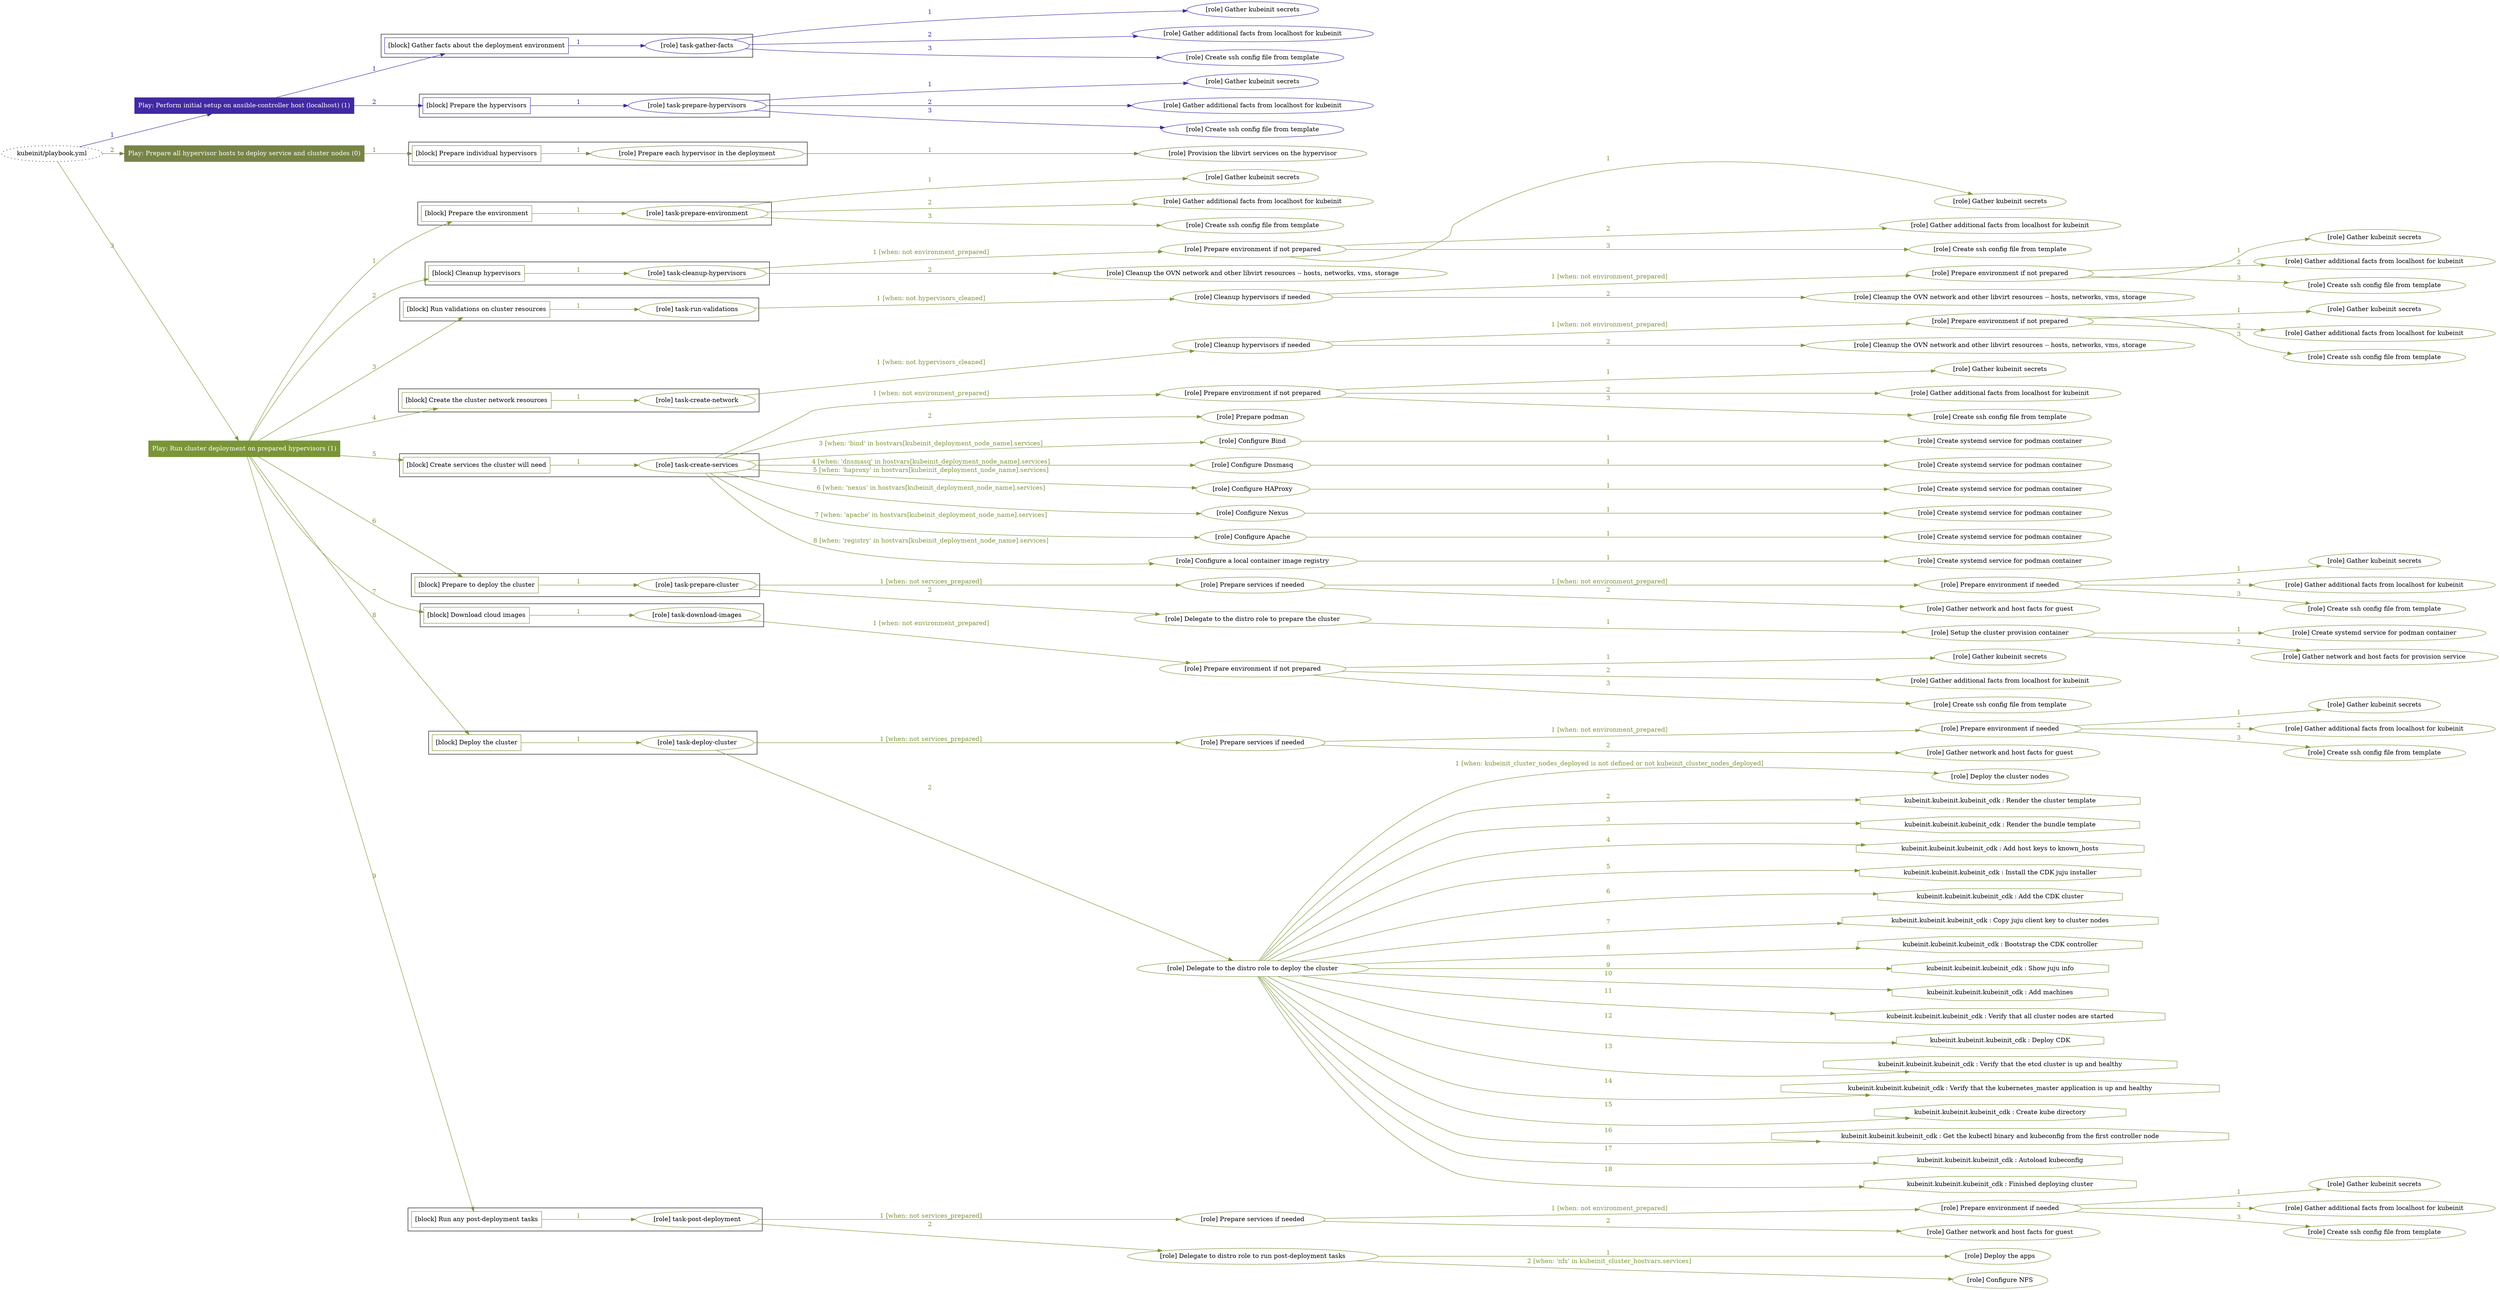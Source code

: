 digraph {
	graph [concentrate=true ordering=in rankdir=LR ratio=fill]
	edge [esep=5 sep=10]
	"kubeinit/playbook.yml" [URL="/home/runner/work/kubeinit/kubeinit/kubeinit/playbook.yml" id=playbook_6bfc2de0 style=dotted]
	play_9ed14ced [label="Play: Perform initial setup on ansible-controller host (localhost) (1)" URL="/home/runner/work/kubeinit/kubeinit/kubeinit/playbook.yml" color="#4129a3" fontcolor="#ffffff" id=play_9ed14ced shape=box style=filled tooltip=localhost]
	"kubeinit/playbook.yml" -> play_9ed14ced [label="1 " color="#4129a3" fontcolor="#4129a3" id=edge_26c4a0cf labeltooltip="1 " tooltip="1 "]
	subgraph "Gather kubeinit secrets" {
		role_c196604d [label="[role] Gather kubeinit secrets" URL="/home/runner/.ansible/collections/ansible_collections/kubeinit/kubeinit/roles/kubeinit_prepare/tasks/gather_kubeinit_facts.yml" color="#4129a3" id=role_c196604d tooltip="Gather kubeinit secrets"]
	}
	subgraph "Gather additional facts from localhost for kubeinit" {
		role_0fc9409a [label="[role] Gather additional facts from localhost for kubeinit" URL="/home/runner/.ansible/collections/ansible_collections/kubeinit/kubeinit/roles/kubeinit_prepare/tasks/gather_kubeinit_facts.yml" color="#4129a3" id=role_0fc9409a tooltip="Gather additional facts from localhost for kubeinit"]
	}
	subgraph "Create ssh config file from template" {
		role_8bcd439c [label="[role] Create ssh config file from template" URL="/home/runner/.ansible/collections/ansible_collections/kubeinit/kubeinit/roles/kubeinit_prepare/tasks/gather_kubeinit_facts.yml" color="#4129a3" id=role_8bcd439c tooltip="Create ssh config file from template"]
	}
	subgraph "task-gather-facts" {
		role_4a53ec1e [label="[role] task-gather-facts" URL="/home/runner/work/kubeinit/kubeinit/kubeinit/playbook.yml" color="#4129a3" id=role_4a53ec1e tooltip="task-gather-facts"]
		role_4a53ec1e -> role_c196604d [label="1 " color="#4129a3" fontcolor="#4129a3" id=edge_44fc44e7 labeltooltip="1 " tooltip="1 "]
		role_4a53ec1e -> role_0fc9409a [label="2 " color="#4129a3" fontcolor="#4129a3" id=edge_a789b1f2 labeltooltip="2 " tooltip="2 "]
		role_4a53ec1e -> role_8bcd439c [label="3 " color="#4129a3" fontcolor="#4129a3" id=edge_6b80ab91 labeltooltip="3 " tooltip="3 "]
	}
	subgraph "Gather kubeinit secrets" {
		role_afeb42d6 [label="[role] Gather kubeinit secrets" URL="/home/runner/.ansible/collections/ansible_collections/kubeinit/kubeinit/roles/kubeinit_prepare/tasks/gather_kubeinit_facts.yml" color="#4129a3" id=role_afeb42d6 tooltip="Gather kubeinit secrets"]
	}
	subgraph "Gather additional facts from localhost for kubeinit" {
		role_4dfa5fd0 [label="[role] Gather additional facts from localhost for kubeinit" URL="/home/runner/.ansible/collections/ansible_collections/kubeinit/kubeinit/roles/kubeinit_prepare/tasks/gather_kubeinit_facts.yml" color="#4129a3" id=role_4dfa5fd0 tooltip="Gather additional facts from localhost for kubeinit"]
	}
	subgraph "Create ssh config file from template" {
		role_eb144bf3 [label="[role] Create ssh config file from template" URL="/home/runner/.ansible/collections/ansible_collections/kubeinit/kubeinit/roles/kubeinit_prepare/tasks/gather_kubeinit_facts.yml" color="#4129a3" id=role_eb144bf3 tooltip="Create ssh config file from template"]
	}
	subgraph "task-prepare-hypervisors" {
		role_44171df2 [label="[role] task-prepare-hypervisors" URL="/home/runner/work/kubeinit/kubeinit/kubeinit/playbook.yml" color="#4129a3" id=role_44171df2 tooltip="task-prepare-hypervisors"]
		role_44171df2 -> role_afeb42d6 [label="1 " color="#4129a3" fontcolor="#4129a3" id=edge_74ebab0b labeltooltip="1 " tooltip="1 "]
		role_44171df2 -> role_4dfa5fd0 [label="2 " color="#4129a3" fontcolor="#4129a3" id=edge_b8e8ab49 labeltooltip="2 " tooltip="2 "]
		role_44171df2 -> role_eb144bf3 [label="3 " color="#4129a3" fontcolor="#4129a3" id=edge_dbbdad68 labeltooltip="3 " tooltip="3 "]
	}
	subgraph "Play: Perform initial setup on ansible-controller host (localhost) (1)" {
		play_9ed14ced -> block_e14f8391 [label=1 color="#4129a3" fontcolor="#4129a3" id=edge_e0a10b22 labeltooltip=1 tooltip=1]
		subgraph cluster_block_e14f8391 {
			block_e14f8391 [label="[block] Gather facts about the deployment environment" URL="/home/runner/work/kubeinit/kubeinit/kubeinit/playbook.yml" color="#4129a3" id=block_e14f8391 labeltooltip="Gather facts about the deployment environment" shape=box tooltip="Gather facts about the deployment environment"]
			block_e14f8391 -> role_4a53ec1e [label="1 " color="#4129a3" fontcolor="#4129a3" id=edge_bd34d035 labeltooltip="1 " tooltip="1 "]
		}
		play_9ed14ced -> block_b24e3b29 [label=2 color="#4129a3" fontcolor="#4129a3" id=edge_c3b3c6c0 labeltooltip=2 tooltip=2]
		subgraph cluster_block_b24e3b29 {
			block_b24e3b29 [label="[block] Prepare the hypervisors" URL="/home/runner/work/kubeinit/kubeinit/kubeinit/playbook.yml" color="#4129a3" id=block_b24e3b29 labeltooltip="Prepare the hypervisors" shape=box tooltip="Prepare the hypervisors"]
			block_b24e3b29 -> role_44171df2 [label="1 " color="#4129a3" fontcolor="#4129a3" id=edge_a04aa1ca labeltooltip="1 " tooltip="1 "]
		}
	}
	play_c1843d37 [label="Play: Prepare all hypervisor hosts to deploy service and cluster nodes (0)" URL="/home/runner/work/kubeinit/kubeinit/kubeinit/playbook.yml" color="#778448" fontcolor="#ffffff" id=play_c1843d37 shape=box style=filled tooltip="Play: Prepare all hypervisor hosts to deploy service and cluster nodes (0)"]
	"kubeinit/playbook.yml" -> play_c1843d37 [label="2 " color="#778448" fontcolor="#778448" id=edge_39ac87c9 labeltooltip="2 " tooltip="2 "]
	subgraph "Provision the libvirt services on the hypervisor" {
		role_fee41415 [label="[role] Provision the libvirt services on the hypervisor" URL="/home/runner/.ansible/collections/ansible_collections/kubeinit/kubeinit/roles/kubeinit_prepare/tasks/prepare_hypervisor.yml" color="#778448" id=role_fee41415 tooltip="Provision the libvirt services on the hypervisor"]
	}
	subgraph "Prepare each hypervisor in the deployment" {
		role_f89a9bd6 [label="[role] Prepare each hypervisor in the deployment" URL="/home/runner/work/kubeinit/kubeinit/kubeinit/playbook.yml" color="#778448" id=role_f89a9bd6 tooltip="Prepare each hypervisor in the deployment"]
		role_f89a9bd6 -> role_fee41415 [label="1 " color="#778448" fontcolor="#778448" id=edge_cd70bd7c labeltooltip="1 " tooltip="1 "]
	}
	subgraph "Play: Prepare all hypervisor hosts to deploy service and cluster nodes (0)" {
		play_c1843d37 -> block_a8889b0b [label=1 color="#778448" fontcolor="#778448" id=edge_bba018a9 labeltooltip=1 tooltip=1]
		subgraph cluster_block_a8889b0b {
			block_a8889b0b [label="[block] Prepare individual hypervisors" URL="/home/runner/work/kubeinit/kubeinit/kubeinit/playbook.yml" color="#778448" id=block_a8889b0b labeltooltip="Prepare individual hypervisors" shape=box tooltip="Prepare individual hypervisors"]
			block_a8889b0b -> role_f89a9bd6 [label="1 " color="#778448" fontcolor="#778448" id=edge_1ed70dc1 labeltooltip="1 " tooltip="1 "]
		}
	}
	play_50a18ff4 [label="Play: Run cluster deployment on prepared hypervisors (1)" URL="/home/runner/work/kubeinit/kubeinit/kubeinit/playbook.yml" color="#7a9537" fontcolor="#ffffff" id=play_50a18ff4 shape=box style=filled tooltip=localhost]
	"kubeinit/playbook.yml" -> play_50a18ff4 [label="3 " color="#7a9537" fontcolor="#7a9537" id=edge_57e15a63 labeltooltip="3 " tooltip="3 "]
	subgraph "Gather kubeinit secrets" {
		role_8c899e4d [label="[role] Gather kubeinit secrets" URL="/home/runner/.ansible/collections/ansible_collections/kubeinit/kubeinit/roles/kubeinit_prepare/tasks/gather_kubeinit_facts.yml" color="#7a9537" id=role_8c899e4d tooltip="Gather kubeinit secrets"]
	}
	subgraph "Gather additional facts from localhost for kubeinit" {
		role_28bafd2e [label="[role] Gather additional facts from localhost for kubeinit" URL="/home/runner/.ansible/collections/ansible_collections/kubeinit/kubeinit/roles/kubeinit_prepare/tasks/gather_kubeinit_facts.yml" color="#7a9537" id=role_28bafd2e tooltip="Gather additional facts from localhost for kubeinit"]
	}
	subgraph "Create ssh config file from template" {
		role_ff99f7e8 [label="[role] Create ssh config file from template" URL="/home/runner/.ansible/collections/ansible_collections/kubeinit/kubeinit/roles/kubeinit_prepare/tasks/gather_kubeinit_facts.yml" color="#7a9537" id=role_ff99f7e8 tooltip="Create ssh config file from template"]
	}
	subgraph "task-prepare-environment" {
		role_5dff45f4 [label="[role] task-prepare-environment" URL="/home/runner/work/kubeinit/kubeinit/kubeinit/playbook.yml" color="#7a9537" id=role_5dff45f4 tooltip="task-prepare-environment"]
		role_5dff45f4 -> role_8c899e4d [label="1 " color="#7a9537" fontcolor="#7a9537" id=edge_aa974823 labeltooltip="1 " tooltip="1 "]
		role_5dff45f4 -> role_28bafd2e [label="2 " color="#7a9537" fontcolor="#7a9537" id=edge_27aae78a labeltooltip="2 " tooltip="2 "]
		role_5dff45f4 -> role_ff99f7e8 [label="3 " color="#7a9537" fontcolor="#7a9537" id=edge_3e00c862 labeltooltip="3 " tooltip="3 "]
	}
	subgraph "Gather kubeinit secrets" {
		role_d80fd4c5 [label="[role] Gather kubeinit secrets" URL="/home/runner/.ansible/collections/ansible_collections/kubeinit/kubeinit/roles/kubeinit_prepare/tasks/gather_kubeinit_facts.yml" color="#7a9537" id=role_d80fd4c5 tooltip="Gather kubeinit secrets"]
	}
	subgraph "Gather additional facts from localhost for kubeinit" {
		role_23b5acf8 [label="[role] Gather additional facts from localhost for kubeinit" URL="/home/runner/.ansible/collections/ansible_collections/kubeinit/kubeinit/roles/kubeinit_prepare/tasks/gather_kubeinit_facts.yml" color="#7a9537" id=role_23b5acf8 tooltip="Gather additional facts from localhost for kubeinit"]
	}
	subgraph "Create ssh config file from template" {
		role_8fa9bc43 [label="[role] Create ssh config file from template" URL="/home/runner/.ansible/collections/ansible_collections/kubeinit/kubeinit/roles/kubeinit_prepare/tasks/gather_kubeinit_facts.yml" color="#7a9537" id=role_8fa9bc43 tooltip="Create ssh config file from template"]
	}
	subgraph "Prepare environment if not prepared" {
		role_60d499b7 [label="[role] Prepare environment if not prepared" URL="/home/runner/.ansible/collections/ansible_collections/kubeinit/kubeinit/roles/kubeinit_prepare/tasks/cleanup_hypervisors.yml" color="#7a9537" id=role_60d499b7 tooltip="Prepare environment if not prepared"]
		role_60d499b7 -> role_d80fd4c5 [label="1 " color="#7a9537" fontcolor="#7a9537" id=edge_d507a1ed labeltooltip="1 " tooltip="1 "]
		role_60d499b7 -> role_23b5acf8 [label="2 " color="#7a9537" fontcolor="#7a9537" id=edge_6e977b3d labeltooltip="2 " tooltip="2 "]
		role_60d499b7 -> role_8fa9bc43 [label="3 " color="#7a9537" fontcolor="#7a9537" id=edge_0efecb59 labeltooltip="3 " tooltip="3 "]
	}
	subgraph "Cleanup the OVN network and other libvirt resources -- hosts, networks, vms, storage" {
		role_255befd5 [label="[role] Cleanup the OVN network and other libvirt resources -- hosts, networks, vms, storage" URL="/home/runner/.ansible/collections/ansible_collections/kubeinit/kubeinit/roles/kubeinit_prepare/tasks/cleanup_hypervisors.yml" color="#7a9537" id=role_255befd5 tooltip="Cleanup the OVN network and other libvirt resources -- hosts, networks, vms, storage"]
	}
	subgraph "task-cleanup-hypervisors" {
		role_b6359007 [label="[role] task-cleanup-hypervisors" URL="/home/runner/work/kubeinit/kubeinit/kubeinit/playbook.yml" color="#7a9537" id=role_b6359007 tooltip="task-cleanup-hypervisors"]
		role_b6359007 -> role_60d499b7 [label="1 [when: not environment_prepared]" color="#7a9537" fontcolor="#7a9537" id=edge_8cb15790 labeltooltip="1 [when: not environment_prepared]" tooltip="1 [when: not environment_prepared]"]
		role_b6359007 -> role_255befd5 [label="2 " color="#7a9537" fontcolor="#7a9537" id=edge_267a62f3 labeltooltip="2 " tooltip="2 "]
	}
	subgraph "Gather kubeinit secrets" {
		role_99877fbc [label="[role] Gather kubeinit secrets" URL="/home/runner/.ansible/collections/ansible_collections/kubeinit/kubeinit/roles/kubeinit_prepare/tasks/gather_kubeinit_facts.yml" color="#7a9537" id=role_99877fbc tooltip="Gather kubeinit secrets"]
	}
	subgraph "Gather additional facts from localhost for kubeinit" {
		role_ad417758 [label="[role] Gather additional facts from localhost for kubeinit" URL="/home/runner/.ansible/collections/ansible_collections/kubeinit/kubeinit/roles/kubeinit_prepare/tasks/gather_kubeinit_facts.yml" color="#7a9537" id=role_ad417758 tooltip="Gather additional facts from localhost for kubeinit"]
	}
	subgraph "Create ssh config file from template" {
		role_3f14b378 [label="[role] Create ssh config file from template" URL="/home/runner/.ansible/collections/ansible_collections/kubeinit/kubeinit/roles/kubeinit_prepare/tasks/gather_kubeinit_facts.yml" color="#7a9537" id=role_3f14b378 tooltip="Create ssh config file from template"]
	}
	subgraph "Prepare environment if not prepared" {
		role_8ce60ef6 [label="[role] Prepare environment if not prepared" URL="/home/runner/.ansible/collections/ansible_collections/kubeinit/kubeinit/roles/kubeinit_prepare/tasks/cleanup_hypervisors.yml" color="#7a9537" id=role_8ce60ef6 tooltip="Prepare environment if not prepared"]
		role_8ce60ef6 -> role_99877fbc [label="1 " color="#7a9537" fontcolor="#7a9537" id=edge_241d3107 labeltooltip="1 " tooltip="1 "]
		role_8ce60ef6 -> role_ad417758 [label="2 " color="#7a9537" fontcolor="#7a9537" id=edge_6522a744 labeltooltip="2 " tooltip="2 "]
		role_8ce60ef6 -> role_3f14b378 [label="3 " color="#7a9537" fontcolor="#7a9537" id=edge_df892ba3 labeltooltip="3 " tooltip="3 "]
	}
	subgraph "Cleanup the OVN network and other libvirt resources -- hosts, networks, vms, storage" {
		role_b0a36cfc [label="[role] Cleanup the OVN network and other libvirt resources -- hosts, networks, vms, storage" URL="/home/runner/.ansible/collections/ansible_collections/kubeinit/kubeinit/roles/kubeinit_prepare/tasks/cleanup_hypervisors.yml" color="#7a9537" id=role_b0a36cfc tooltip="Cleanup the OVN network and other libvirt resources -- hosts, networks, vms, storage"]
	}
	subgraph "Cleanup hypervisors if needed" {
		role_6aab4586 [label="[role] Cleanup hypervisors if needed" URL="/home/runner/.ansible/collections/ansible_collections/kubeinit/kubeinit/roles/kubeinit_validations/tasks/main.yml" color="#7a9537" id=role_6aab4586 tooltip="Cleanup hypervisors if needed"]
		role_6aab4586 -> role_8ce60ef6 [label="1 [when: not environment_prepared]" color="#7a9537" fontcolor="#7a9537" id=edge_cd82aec8 labeltooltip="1 [when: not environment_prepared]" tooltip="1 [when: not environment_prepared]"]
		role_6aab4586 -> role_b0a36cfc [label="2 " color="#7a9537" fontcolor="#7a9537" id=edge_a70ab26a labeltooltip="2 " tooltip="2 "]
	}
	subgraph "task-run-validations" {
		role_9420a933 [label="[role] task-run-validations" URL="/home/runner/work/kubeinit/kubeinit/kubeinit/playbook.yml" color="#7a9537" id=role_9420a933 tooltip="task-run-validations"]
		role_9420a933 -> role_6aab4586 [label="1 [when: not hypervisors_cleaned]" color="#7a9537" fontcolor="#7a9537" id=edge_f48d6bab labeltooltip="1 [when: not hypervisors_cleaned]" tooltip="1 [when: not hypervisors_cleaned]"]
	}
	subgraph "Gather kubeinit secrets" {
		role_d668b653 [label="[role] Gather kubeinit secrets" URL="/home/runner/.ansible/collections/ansible_collections/kubeinit/kubeinit/roles/kubeinit_prepare/tasks/gather_kubeinit_facts.yml" color="#7a9537" id=role_d668b653 tooltip="Gather kubeinit secrets"]
	}
	subgraph "Gather additional facts from localhost for kubeinit" {
		role_45663871 [label="[role] Gather additional facts from localhost for kubeinit" URL="/home/runner/.ansible/collections/ansible_collections/kubeinit/kubeinit/roles/kubeinit_prepare/tasks/gather_kubeinit_facts.yml" color="#7a9537" id=role_45663871 tooltip="Gather additional facts from localhost for kubeinit"]
	}
	subgraph "Create ssh config file from template" {
		role_7849c4c1 [label="[role] Create ssh config file from template" URL="/home/runner/.ansible/collections/ansible_collections/kubeinit/kubeinit/roles/kubeinit_prepare/tasks/gather_kubeinit_facts.yml" color="#7a9537" id=role_7849c4c1 tooltip="Create ssh config file from template"]
	}
	subgraph "Prepare environment if not prepared" {
		role_6677b22a [label="[role] Prepare environment if not prepared" URL="/home/runner/.ansible/collections/ansible_collections/kubeinit/kubeinit/roles/kubeinit_prepare/tasks/cleanup_hypervisors.yml" color="#7a9537" id=role_6677b22a tooltip="Prepare environment if not prepared"]
		role_6677b22a -> role_d668b653 [label="1 " color="#7a9537" fontcolor="#7a9537" id=edge_95cd9f0e labeltooltip="1 " tooltip="1 "]
		role_6677b22a -> role_45663871 [label="2 " color="#7a9537" fontcolor="#7a9537" id=edge_b6b1bd8d labeltooltip="2 " tooltip="2 "]
		role_6677b22a -> role_7849c4c1 [label="3 " color="#7a9537" fontcolor="#7a9537" id=edge_860ec045 labeltooltip="3 " tooltip="3 "]
	}
	subgraph "Cleanup the OVN network and other libvirt resources -- hosts, networks, vms, storage" {
		role_4cee8cb5 [label="[role] Cleanup the OVN network and other libvirt resources -- hosts, networks, vms, storage" URL="/home/runner/.ansible/collections/ansible_collections/kubeinit/kubeinit/roles/kubeinit_prepare/tasks/cleanup_hypervisors.yml" color="#7a9537" id=role_4cee8cb5 tooltip="Cleanup the OVN network and other libvirt resources -- hosts, networks, vms, storage"]
	}
	subgraph "Cleanup hypervisors if needed" {
		role_2ead7481 [label="[role] Cleanup hypervisors if needed" URL="/home/runner/.ansible/collections/ansible_collections/kubeinit/kubeinit/roles/kubeinit_libvirt/tasks/create_network.yml" color="#7a9537" id=role_2ead7481 tooltip="Cleanup hypervisors if needed"]
		role_2ead7481 -> role_6677b22a [label="1 [when: not environment_prepared]" color="#7a9537" fontcolor="#7a9537" id=edge_14a26bd6 labeltooltip="1 [when: not environment_prepared]" tooltip="1 [when: not environment_prepared]"]
		role_2ead7481 -> role_4cee8cb5 [label="2 " color="#7a9537" fontcolor="#7a9537" id=edge_4e28ecb5 labeltooltip="2 " tooltip="2 "]
	}
	subgraph "task-create-network" {
		role_7528bc14 [label="[role] task-create-network" URL="/home/runner/work/kubeinit/kubeinit/kubeinit/playbook.yml" color="#7a9537" id=role_7528bc14 tooltip="task-create-network"]
		role_7528bc14 -> role_2ead7481 [label="1 [when: not hypervisors_cleaned]" color="#7a9537" fontcolor="#7a9537" id=edge_ec48216c labeltooltip="1 [when: not hypervisors_cleaned]" tooltip="1 [when: not hypervisors_cleaned]"]
	}
	subgraph "Gather kubeinit secrets" {
		role_646012de [label="[role] Gather kubeinit secrets" URL="/home/runner/.ansible/collections/ansible_collections/kubeinit/kubeinit/roles/kubeinit_prepare/tasks/gather_kubeinit_facts.yml" color="#7a9537" id=role_646012de tooltip="Gather kubeinit secrets"]
	}
	subgraph "Gather additional facts from localhost for kubeinit" {
		role_604d02af [label="[role] Gather additional facts from localhost for kubeinit" URL="/home/runner/.ansible/collections/ansible_collections/kubeinit/kubeinit/roles/kubeinit_prepare/tasks/gather_kubeinit_facts.yml" color="#7a9537" id=role_604d02af tooltip="Gather additional facts from localhost for kubeinit"]
	}
	subgraph "Create ssh config file from template" {
		role_f3ac1ca6 [label="[role] Create ssh config file from template" URL="/home/runner/.ansible/collections/ansible_collections/kubeinit/kubeinit/roles/kubeinit_prepare/tasks/gather_kubeinit_facts.yml" color="#7a9537" id=role_f3ac1ca6 tooltip="Create ssh config file from template"]
	}
	subgraph "Prepare environment if not prepared" {
		role_2722623e [label="[role] Prepare environment if not prepared" URL="/home/runner/.ansible/collections/ansible_collections/kubeinit/kubeinit/roles/kubeinit_services/tasks/main.yml" color="#7a9537" id=role_2722623e tooltip="Prepare environment if not prepared"]
		role_2722623e -> role_646012de [label="1 " color="#7a9537" fontcolor="#7a9537" id=edge_91541bef labeltooltip="1 " tooltip="1 "]
		role_2722623e -> role_604d02af [label="2 " color="#7a9537" fontcolor="#7a9537" id=edge_0dd43c9d labeltooltip="2 " tooltip="2 "]
		role_2722623e -> role_f3ac1ca6 [label="3 " color="#7a9537" fontcolor="#7a9537" id=edge_cf47b1c0 labeltooltip="3 " tooltip="3 "]
	}
	subgraph "Prepare podman" {
		role_f491dcd8 [label="[role] Prepare podman" URL="/home/runner/.ansible/collections/ansible_collections/kubeinit/kubeinit/roles/kubeinit_services/tasks/00_create_service_pod.yml" color="#7a9537" id=role_f491dcd8 tooltip="Prepare podman"]
	}
	subgraph "Create systemd service for podman container" {
		role_5acc171a [label="[role] Create systemd service for podman container" URL="/home/runner/.ansible/collections/ansible_collections/kubeinit/kubeinit/roles/kubeinit_bind/tasks/main.yml" color="#7a9537" id=role_5acc171a tooltip="Create systemd service for podman container"]
	}
	subgraph "Configure Bind" {
		role_18258839 [label="[role] Configure Bind" URL="/home/runner/.ansible/collections/ansible_collections/kubeinit/kubeinit/roles/kubeinit_services/tasks/start_services_containers.yml" color="#7a9537" id=role_18258839 tooltip="Configure Bind"]
		role_18258839 -> role_5acc171a [label="1 " color="#7a9537" fontcolor="#7a9537" id=edge_f48df827 labeltooltip="1 " tooltip="1 "]
	}
	subgraph "Create systemd service for podman container" {
		role_929779e1 [label="[role] Create systemd service for podman container" URL="/home/runner/.ansible/collections/ansible_collections/kubeinit/kubeinit/roles/kubeinit_dnsmasq/tasks/main.yml" color="#7a9537" id=role_929779e1 tooltip="Create systemd service for podman container"]
	}
	subgraph "Configure Dnsmasq" {
		role_772c4dd7 [label="[role] Configure Dnsmasq" URL="/home/runner/.ansible/collections/ansible_collections/kubeinit/kubeinit/roles/kubeinit_services/tasks/start_services_containers.yml" color="#7a9537" id=role_772c4dd7 tooltip="Configure Dnsmasq"]
		role_772c4dd7 -> role_929779e1 [label="1 " color="#7a9537" fontcolor="#7a9537" id=edge_31f1c293 labeltooltip="1 " tooltip="1 "]
	}
	subgraph "Create systemd service for podman container" {
		role_eb337579 [label="[role] Create systemd service for podman container" URL="/home/runner/.ansible/collections/ansible_collections/kubeinit/kubeinit/roles/kubeinit_haproxy/tasks/main.yml" color="#7a9537" id=role_eb337579 tooltip="Create systemd service for podman container"]
	}
	subgraph "Configure HAProxy" {
		role_ffc2c328 [label="[role] Configure HAProxy" URL="/home/runner/.ansible/collections/ansible_collections/kubeinit/kubeinit/roles/kubeinit_services/tasks/start_services_containers.yml" color="#7a9537" id=role_ffc2c328 tooltip="Configure HAProxy"]
		role_ffc2c328 -> role_eb337579 [label="1 " color="#7a9537" fontcolor="#7a9537" id=edge_071afd17 labeltooltip="1 " tooltip="1 "]
	}
	subgraph "Create systemd service for podman container" {
		role_d0e73d75 [label="[role] Create systemd service for podman container" URL="/home/runner/.ansible/collections/ansible_collections/kubeinit/kubeinit/roles/kubeinit_nexus/tasks/main.yml" color="#7a9537" id=role_d0e73d75 tooltip="Create systemd service for podman container"]
	}
	subgraph "Configure Nexus" {
		role_15ceacae [label="[role] Configure Nexus" URL="/home/runner/.ansible/collections/ansible_collections/kubeinit/kubeinit/roles/kubeinit_services/tasks/start_services_containers.yml" color="#7a9537" id=role_15ceacae tooltip="Configure Nexus"]
		role_15ceacae -> role_d0e73d75 [label="1 " color="#7a9537" fontcolor="#7a9537" id=edge_2c7e80d5 labeltooltip="1 " tooltip="1 "]
	}
	subgraph "Create systemd service for podman container" {
		role_3ba1be8f [label="[role] Create systemd service for podman container" URL="/home/runner/.ansible/collections/ansible_collections/kubeinit/kubeinit/roles/kubeinit_apache/tasks/main.yml" color="#7a9537" id=role_3ba1be8f tooltip="Create systemd service for podman container"]
	}
	subgraph "Configure Apache" {
		role_a4e138e3 [label="[role] Configure Apache" URL="/home/runner/.ansible/collections/ansible_collections/kubeinit/kubeinit/roles/kubeinit_services/tasks/start_services_containers.yml" color="#7a9537" id=role_a4e138e3 tooltip="Configure Apache"]
		role_a4e138e3 -> role_3ba1be8f [label="1 " color="#7a9537" fontcolor="#7a9537" id=edge_1a99cece labeltooltip="1 " tooltip="1 "]
	}
	subgraph "Create systemd service for podman container" {
		role_332a28ba [label="[role] Create systemd service for podman container" URL="/home/runner/.ansible/collections/ansible_collections/kubeinit/kubeinit/roles/kubeinit_registry/tasks/main.yml" color="#7a9537" id=role_332a28ba tooltip="Create systemd service for podman container"]
	}
	subgraph "Configure a local container image registry" {
		role_51202af0 [label="[role] Configure a local container image registry" URL="/home/runner/.ansible/collections/ansible_collections/kubeinit/kubeinit/roles/kubeinit_services/tasks/start_services_containers.yml" color="#7a9537" id=role_51202af0 tooltip="Configure a local container image registry"]
		role_51202af0 -> role_332a28ba [label="1 " color="#7a9537" fontcolor="#7a9537" id=edge_8350392f labeltooltip="1 " tooltip="1 "]
	}
	subgraph "task-create-services" {
		role_cd7e0239 [label="[role] task-create-services" URL="/home/runner/work/kubeinit/kubeinit/kubeinit/playbook.yml" color="#7a9537" id=role_cd7e0239 tooltip="task-create-services"]
		role_cd7e0239 -> role_2722623e [label="1 [when: not environment_prepared]" color="#7a9537" fontcolor="#7a9537" id=edge_9bbd7df3 labeltooltip="1 [when: not environment_prepared]" tooltip="1 [when: not environment_prepared]"]
		role_cd7e0239 -> role_f491dcd8 [label="2 " color="#7a9537" fontcolor="#7a9537" id=edge_6ba04894 labeltooltip="2 " tooltip="2 "]
		role_cd7e0239 -> role_18258839 [label="3 [when: 'bind' in hostvars[kubeinit_deployment_node_name].services]" color="#7a9537" fontcolor="#7a9537" id=edge_f8c1cb6d labeltooltip="3 [when: 'bind' in hostvars[kubeinit_deployment_node_name].services]" tooltip="3 [when: 'bind' in hostvars[kubeinit_deployment_node_name].services]"]
		role_cd7e0239 -> role_772c4dd7 [label="4 [when: 'dnsmasq' in hostvars[kubeinit_deployment_node_name].services]" color="#7a9537" fontcolor="#7a9537" id=edge_7af101eb labeltooltip="4 [when: 'dnsmasq' in hostvars[kubeinit_deployment_node_name].services]" tooltip="4 [when: 'dnsmasq' in hostvars[kubeinit_deployment_node_name].services]"]
		role_cd7e0239 -> role_ffc2c328 [label="5 [when: 'haproxy' in hostvars[kubeinit_deployment_node_name].services]" color="#7a9537" fontcolor="#7a9537" id=edge_fbe26ae7 labeltooltip="5 [when: 'haproxy' in hostvars[kubeinit_deployment_node_name].services]" tooltip="5 [when: 'haproxy' in hostvars[kubeinit_deployment_node_name].services]"]
		role_cd7e0239 -> role_15ceacae [label="6 [when: 'nexus' in hostvars[kubeinit_deployment_node_name].services]" color="#7a9537" fontcolor="#7a9537" id=edge_0bd87590 labeltooltip="6 [when: 'nexus' in hostvars[kubeinit_deployment_node_name].services]" tooltip="6 [when: 'nexus' in hostvars[kubeinit_deployment_node_name].services]"]
		role_cd7e0239 -> role_a4e138e3 [label="7 [when: 'apache' in hostvars[kubeinit_deployment_node_name].services]" color="#7a9537" fontcolor="#7a9537" id=edge_77b441f7 labeltooltip="7 [when: 'apache' in hostvars[kubeinit_deployment_node_name].services]" tooltip="7 [when: 'apache' in hostvars[kubeinit_deployment_node_name].services]"]
		role_cd7e0239 -> role_51202af0 [label="8 [when: 'registry' in hostvars[kubeinit_deployment_node_name].services]" color="#7a9537" fontcolor="#7a9537" id=edge_8b7e39c0 labeltooltip="8 [when: 'registry' in hostvars[kubeinit_deployment_node_name].services]" tooltip="8 [when: 'registry' in hostvars[kubeinit_deployment_node_name].services]"]
	}
	subgraph "Gather kubeinit secrets" {
		role_7f5fa9e8 [label="[role] Gather kubeinit secrets" URL="/home/runner/.ansible/collections/ansible_collections/kubeinit/kubeinit/roles/kubeinit_prepare/tasks/gather_kubeinit_facts.yml" color="#7a9537" id=role_7f5fa9e8 tooltip="Gather kubeinit secrets"]
	}
	subgraph "Gather additional facts from localhost for kubeinit" {
		role_27dace63 [label="[role] Gather additional facts from localhost for kubeinit" URL="/home/runner/.ansible/collections/ansible_collections/kubeinit/kubeinit/roles/kubeinit_prepare/tasks/gather_kubeinit_facts.yml" color="#7a9537" id=role_27dace63 tooltip="Gather additional facts from localhost for kubeinit"]
	}
	subgraph "Create ssh config file from template" {
		role_4244406e [label="[role] Create ssh config file from template" URL="/home/runner/.ansible/collections/ansible_collections/kubeinit/kubeinit/roles/kubeinit_prepare/tasks/gather_kubeinit_facts.yml" color="#7a9537" id=role_4244406e tooltip="Create ssh config file from template"]
	}
	subgraph "Prepare environment if needed" {
		role_66451fd7 [label="[role] Prepare environment if needed" URL="/home/runner/.ansible/collections/ansible_collections/kubeinit/kubeinit/roles/kubeinit_services/tasks/prepare_services.yml" color="#7a9537" id=role_66451fd7 tooltip="Prepare environment if needed"]
		role_66451fd7 -> role_7f5fa9e8 [label="1 " color="#7a9537" fontcolor="#7a9537" id=edge_e549f9ef labeltooltip="1 " tooltip="1 "]
		role_66451fd7 -> role_27dace63 [label="2 " color="#7a9537" fontcolor="#7a9537" id=edge_567f8559 labeltooltip="2 " tooltip="2 "]
		role_66451fd7 -> role_4244406e [label="3 " color="#7a9537" fontcolor="#7a9537" id=edge_aaf92f94 labeltooltip="3 " tooltip="3 "]
	}
	subgraph "Gather network and host facts for guest" {
		role_37e5c108 [label="[role] Gather network and host facts for guest" URL="/home/runner/.ansible/collections/ansible_collections/kubeinit/kubeinit/roles/kubeinit_services/tasks/prepare_services.yml" color="#7a9537" id=role_37e5c108 tooltip="Gather network and host facts for guest"]
	}
	subgraph "Prepare services if needed" {
		role_c2ce68a4 [label="[role] Prepare services if needed" URL="/home/runner/.ansible/collections/ansible_collections/kubeinit/kubeinit/roles/kubeinit_prepare/tasks/prepare_cluster.yml" color="#7a9537" id=role_c2ce68a4 tooltip="Prepare services if needed"]
		role_c2ce68a4 -> role_66451fd7 [label="1 [when: not environment_prepared]" color="#7a9537" fontcolor="#7a9537" id=edge_daf4b24d labeltooltip="1 [when: not environment_prepared]" tooltip="1 [when: not environment_prepared]"]
		role_c2ce68a4 -> role_37e5c108 [label="2 " color="#7a9537" fontcolor="#7a9537" id=edge_531d6330 labeltooltip="2 " tooltip="2 "]
	}
	subgraph "Create systemd service for podman container" {
		role_402afc82 [label="[role] Create systemd service for podman container" URL="/home/runner/.ansible/collections/ansible_collections/kubeinit/kubeinit/roles/kubeinit_services/tasks/create_provision_container.yml" color="#7a9537" id=role_402afc82 tooltip="Create systemd service for podman container"]
	}
	subgraph "Gather network and host facts for provision service" {
		role_7fc12627 [label="[role] Gather network and host facts for provision service" URL="/home/runner/.ansible/collections/ansible_collections/kubeinit/kubeinit/roles/kubeinit_services/tasks/create_provision_container.yml" color="#7a9537" id=role_7fc12627 tooltip="Gather network and host facts for provision service"]
	}
	subgraph "Setup the cluster provision container" {
		role_959140a8 [label="[role] Setup the cluster provision container" URL="/home/runner/.ansible/collections/ansible_collections/kubeinit/kubeinit/roles/kubeinit_cdk/tasks/prepare_cluster.yml" color="#7a9537" id=role_959140a8 tooltip="Setup the cluster provision container"]
		role_959140a8 -> role_402afc82 [label="1 " color="#7a9537" fontcolor="#7a9537" id=edge_7a609557 labeltooltip="1 " tooltip="1 "]
		role_959140a8 -> role_7fc12627 [label="2 " color="#7a9537" fontcolor="#7a9537" id=edge_1f090ed7 labeltooltip="2 " tooltip="2 "]
	}
	subgraph "Delegate to the distro role to prepare the cluster" {
		role_df555986 [label="[role] Delegate to the distro role to prepare the cluster" URL="/home/runner/.ansible/collections/ansible_collections/kubeinit/kubeinit/roles/kubeinit_prepare/tasks/prepare_cluster.yml" color="#7a9537" id=role_df555986 tooltip="Delegate to the distro role to prepare the cluster"]
		role_df555986 -> role_959140a8 [label="1 " color="#7a9537" fontcolor="#7a9537" id=edge_8744fb89 labeltooltip="1 " tooltip="1 "]
	}
	subgraph "task-prepare-cluster" {
		role_c15cc606 [label="[role] task-prepare-cluster" URL="/home/runner/work/kubeinit/kubeinit/kubeinit/playbook.yml" color="#7a9537" id=role_c15cc606 tooltip="task-prepare-cluster"]
		role_c15cc606 -> role_c2ce68a4 [label="1 [when: not services_prepared]" color="#7a9537" fontcolor="#7a9537" id=edge_a2c55ce4 labeltooltip="1 [when: not services_prepared]" tooltip="1 [when: not services_prepared]"]
		role_c15cc606 -> role_df555986 [label="2 " color="#7a9537" fontcolor="#7a9537" id=edge_92ffb5a9 labeltooltip="2 " tooltip="2 "]
	}
	subgraph "Gather kubeinit secrets" {
		role_85c5f3e8 [label="[role] Gather kubeinit secrets" URL="/home/runner/.ansible/collections/ansible_collections/kubeinit/kubeinit/roles/kubeinit_prepare/tasks/gather_kubeinit_facts.yml" color="#7a9537" id=role_85c5f3e8 tooltip="Gather kubeinit secrets"]
	}
	subgraph "Gather additional facts from localhost for kubeinit" {
		role_893b81bc [label="[role] Gather additional facts from localhost for kubeinit" URL="/home/runner/.ansible/collections/ansible_collections/kubeinit/kubeinit/roles/kubeinit_prepare/tasks/gather_kubeinit_facts.yml" color="#7a9537" id=role_893b81bc tooltip="Gather additional facts from localhost for kubeinit"]
	}
	subgraph "Create ssh config file from template" {
		role_eb1d6e8d [label="[role] Create ssh config file from template" URL="/home/runner/.ansible/collections/ansible_collections/kubeinit/kubeinit/roles/kubeinit_prepare/tasks/gather_kubeinit_facts.yml" color="#7a9537" id=role_eb1d6e8d tooltip="Create ssh config file from template"]
	}
	subgraph "Prepare environment if not prepared" {
		role_daa543be [label="[role] Prepare environment if not prepared" URL="/home/runner/.ansible/collections/ansible_collections/kubeinit/kubeinit/roles/kubeinit_libvirt/tasks/download_cloud_images.yml" color="#7a9537" id=role_daa543be tooltip="Prepare environment if not prepared"]
		role_daa543be -> role_85c5f3e8 [label="1 " color="#7a9537" fontcolor="#7a9537" id=edge_272b55c3 labeltooltip="1 " tooltip="1 "]
		role_daa543be -> role_893b81bc [label="2 " color="#7a9537" fontcolor="#7a9537" id=edge_67e0a68a labeltooltip="2 " tooltip="2 "]
		role_daa543be -> role_eb1d6e8d [label="3 " color="#7a9537" fontcolor="#7a9537" id=edge_005623da labeltooltip="3 " tooltip="3 "]
	}
	subgraph "task-download-images" {
		role_5db554cb [label="[role] task-download-images" URL="/home/runner/work/kubeinit/kubeinit/kubeinit/playbook.yml" color="#7a9537" id=role_5db554cb tooltip="task-download-images"]
		role_5db554cb -> role_daa543be [label="1 [when: not environment_prepared]" color="#7a9537" fontcolor="#7a9537" id=edge_e10dd66c labeltooltip="1 [when: not environment_prepared]" tooltip="1 [when: not environment_prepared]"]
	}
	subgraph "Gather kubeinit secrets" {
		role_1c3d2ee5 [label="[role] Gather kubeinit secrets" URL="/home/runner/.ansible/collections/ansible_collections/kubeinit/kubeinit/roles/kubeinit_prepare/tasks/gather_kubeinit_facts.yml" color="#7a9537" id=role_1c3d2ee5 tooltip="Gather kubeinit secrets"]
	}
	subgraph "Gather additional facts from localhost for kubeinit" {
		role_33aa09b6 [label="[role] Gather additional facts from localhost for kubeinit" URL="/home/runner/.ansible/collections/ansible_collections/kubeinit/kubeinit/roles/kubeinit_prepare/tasks/gather_kubeinit_facts.yml" color="#7a9537" id=role_33aa09b6 tooltip="Gather additional facts from localhost for kubeinit"]
	}
	subgraph "Create ssh config file from template" {
		role_d894f7e9 [label="[role] Create ssh config file from template" URL="/home/runner/.ansible/collections/ansible_collections/kubeinit/kubeinit/roles/kubeinit_prepare/tasks/gather_kubeinit_facts.yml" color="#7a9537" id=role_d894f7e9 tooltip="Create ssh config file from template"]
	}
	subgraph "Prepare environment if needed" {
		role_6ca98dde [label="[role] Prepare environment if needed" URL="/home/runner/.ansible/collections/ansible_collections/kubeinit/kubeinit/roles/kubeinit_services/tasks/prepare_services.yml" color="#7a9537" id=role_6ca98dde tooltip="Prepare environment if needed"]
		role_6ca98dde -> role_1c3d2ee5 [label="1 " color="#7a9537" fontcolor="#7a9537" id=edge_7cef9671 labeltooltip="1 " tooltip="1 "]
		role_6ca98dde -> role_33aa09b6 [label="2 " color="#7a9537" fontcolor="#7a9537" id=edge_6a05c456 labeltooltip="2 " tooltip="2 "]
		role_6ca98dde -> role_d894f7e9 [label="3 " color="#7a9537" fontcolor="#7a9537" id=edge_b2930e33 labeltooltip="3 " tooltip="3 "]
	}
	subgraph "Gather network and host facts for guest" {
		role_5ee2661d [label="[role] Gather network and host facts for guest" URL="/home/runner/.ansible/collections/ansible_collections/kubeinit/kubeinit/roles/kubeinit_services/tasks/prepare_services.yml" color="#7a9537" id=role_5ee2661d tooltip="Gather network and host facts for guest"]
	}
	subgraph "Prepare services if needed" {
		role_3a3d2784 [label="[role] Prepare services if needed" URL="/home/runner/.ansible/collections/ansible_collections/kubeinit/kubeinit/roles/kubeinit_prepare/tasks/deploy_cluster.yml" color="#7a9537" id=role_3a3d2784 tooltip="Prepare services if needed"]
		role_3a3d2784 -> role_6ca98dde [label="1 [when: not environment_prepared]" color="#7a9537" fontcolor="#7a9537" id=edge_0fd4148e labeltooltip="1 [when: not environment_prepared]" tooltip="1 [when: not environment_prepared]"]
		role_3a3d2784 -> role_5ee2661d [label="2 " color="#7a9537" fontcolor="#7a9537" id=edge_e33f25a5 labeltooltip="2 " tooltip="2 "]
	}
	subgraph "Deploy the cluster nodes" {
		role_b0e15958 [label="[role] Deploy the cluster nodes" URL="/home/runner/.ansible/collections/ansible_collections/kubeinit/kubeinit/roles/kubeinit_cdk/tasks/main.yml" color="#7a9537" id=role_b0e15958 tooltip="Deploy the cluster nodes"]
	}
	subgraph "Delegate to the distro role to deploy the cluster" {
		role_c37e9c04 [label="[role] Delegate to the distro role to deploy the cluster" URL="/home/runner/.ansible/collections/ansible_collections/kubeinit/kubeinit/roles/kubeinit_prepare/tasks/deploy_cluster.yml" color="#7a9537" id=role_c37e9c04 tooltip="Delegate to the distro role to deploy the cluster"]
		role_c37e9c04 -> role_b0e15958 [label="1 [when: kubeinit_cluster_nodes_deployed is not defined or not kubeinit_cluster_nodes_deployed]" color="#7a9537" fontcolor="#7a9537" id=edge_e9e7976a labeltooltip="1 [when: kubeinit_cluster_nodes_deployed is not defined or not kubeinit_cluster_nodes_deployed]" tooltip="1 [when: kubeinit_cluster_nodes_deployed is not defined or not kubeinit_cluster_nodes_deployed]"]
		task_0fda72bf [label="kubeinit.kubeinit.kubeinit_cdk : Render the cluster template" URL="/home/runner/.ansible/collections/ansible_collections/kubeinit/kubeinit/roles/kubeinit_cdk/tasks/main.yml" color="#7a9537" id=task_0fda72bf shape=octagon tooltip="kubeinit.kubeinit.kubeinit_cdk : Render the cluster template"]
		role_c37e9c04 -> task_0fda72bf [label="2 " color="#7a9537" fontcolor="#7a9537" id=edge_764c4576 labeltooltip="2 " tooltip="2 "]
		task_8d6b23bc [label="kubeinit.kubeinit.kubeinit_cdk : Render the bundle template" URL="/home/runner/.ansible/collections/ansible_collections/kubeinit/kubeinit/roles/kubeinit_cdk/tasks/main.yml" color="#7a9537" id=task_8d6b23bc shape=octagon tooltip="kubeinit.kubeinit.kubeinit_cdk : Render the bundle template"]
		role_c37e9c04 -> task_8d6b23bc [label="3 " color="#7a9537" fontcolor="#7a9537" id=edge_1c8e9baf labeltooltip="3 " tooltip="3 "]
		task_3355b4a3 [label="kubeinit.kubeinit.kubeinit_cdk : Add host keys to known_hosts" URL="/home/runner/.ansible/collections/ansible_collections/kubeinit/kubeinit/roles/kubeinit_cdk/tasks/main.yml" color="#7a9537" id=task_3355b4a3 shape=octagon tooltip="kubeinit.kubeinit.kubeinit_cdk : Add host keys to known_hosts"]
		role_c37e9c04 -> task_3355b4a3 [label="4 " color="#7a9537" fontcolor="#7a9537" id=edge_39c61ecd labeltooltip="4 " tooltip="4 "]
		task_daa1ac5d [label="kubeinit.kubeinit.kubeinit_cdk : Install the CDK juju installer" URL="/home/runner/.ansible/collections/ansible_collections/kubeinit/kubeinit/roles/kubeinit_cdk/tasks/main.yml" color="#7a9537" id=task_daa1ac5d shape=octagon tooltip="kubeinit.kubeinit.kubeinit_cdk : Install the CDK juju installer"]
		role_c37e9c04 -> task_daa1ac5d [label="5 " color="#7a9537" fontcolor="#7a9537" id=edge_c7402194 labeltooltip="5 " tooltip="5 "]
		task_cdcc2e2a [label="kubeinit.kubeinit.kubeinit_cdk : Add the CDK cluster" URL="/home/runner/.ansible/collections/ansible_collections/kubeinit/kubeinit/roles/kubeinit_cdk/tasks/main.yml" color="#7a9537" id=task_cdcc2e2a shape=octagon tooltip="kubeinit.kubeinit.kubeinit_cdk : Add the CDK cluster"]
		role_c37e9c04 -> task_cdcc2e2a [label="6 " color="#7a9537" fontcolor="#7a9537" id=edge_35524120 labeltooltip="6 " tooltip="6 "]
		task_8bf0a86d [label="kubeinit.kubeinit.kubeinit_cdk : Copy juju client key to cluster nodes" URL="/home/runner/.ansible/collections/ansible_collections/kubeinit/kubeinit/roles/kubeinit_cdk/tasks/main.yml" color="#7a9537" id=task_8bf0a86d shape=octagon tooltip="kubeinit.kubeinit.kubeinit_cdk : Copy juju client key to cluster nodes"]
		role_c37e9c04 -> task_8bf0a86d [label="7 " color="#7a9537" fontcolor="#7a9537" id=edge_352caebb labeltooltip="7 " tooltip="7 "]
		task_e47562f5 [label="kubeinit.kubeinit.kubeinit_cdk : Bootstrap the CDK controller" URL="/home/runner/.ansible/collections/ansible_collections/kubeinit/kubeinit/roles/kubeinit_cdk/tasks/main.yml" color="#7a9537" id=task_e47562f5 shape=octagon tooltip="kubeinit.kubeinit.kubeinit_cdk : Bootstrap the CDK controller"]
		role_c37e9c04 -> task_e47562f5 [label="8 " color="#7a9537" fontcolor="#7a9537" id=edge_0ad1af91 labeltooltip="8 " tooltip="8 "]
		task_e9899b98 [label="kubeinit.kubeinit.kubeinit_cdk : Show juju info" URL="/home/runner/.ansible/collections/ansible_collections/kubeinit/kubeinit/roles/kubeinit_cdk/tasks/main.yml" color="#7a9537" id=task_e9899b98 shape=octagon tooltip="kubeinit.kubeinit.kubeinit_cdk : Show juju info"]
		role_c37e9c04 -> task_e9899b98 [label="9 " color="#7a9537" fontcolor="#7a9537" id=edge_152e1b25 labeltooltip="9 " tooltip="9 "]
		task_71ed36d2 [label="kubeinit.kubeinit.kubeinit_cdk : Add machines" URL="/home/runner/.ansible/collections/ansible_collections/kubeinit/kubeinit/roles/kubeinit_cdk/tasks/main.yml" color="#7a9537" id=task_71ed36d2 shape=octagon tooltip="kubeinit.kubeinit.kubeinit_cdk : Add machines"]
		role_c37e9c04 -> task_71ed36d2 [label="10 " color="#7a9537" fontcolor="#7a9537" id=edge_20620964 labeltooltip="10 " tooltip="10 "]
		task_6caceea0 [label="kubeinit.kubeinit.kubeinit_cdk : Verify that all cluster nodes are started" URL="/home/runner/.ansible/collections/ansible_collections/kubeinit/kubeinit/roles/kubeinit_cdk/tasks/main.yml" color="#7a9537" id=task_6caceea0 shape=octagon tooltip="kubeinit.kubeinit.kubeinit_cdk : Verify that all cluster nodes are started"]
		role_c37e9c04 -> task_6caceea0 [label="11 " color="#7a9537" fontcolor="#7a9537" id=edge_36eec600 labeltooltip="11 " tooltip="11 "]
		task_f4a5c441 [label="kubeinit.kubeinit.kubeinit_cdk : Deploy CDK" URL="/home/runner/.ansible/collections/ansible_collections/kubeinit/kubeinit/roles/kubeinit_cdk/tasks/main.yml" color="#7a9537" id=task_f4a5c441 shape=octagon tooltip="kubeinit.kubeinit.kubeinit_cdk : Deploy CDK"]
		role_c37e9c04 -> task_f4a5c441 [label="12 " color="#7a9537" fontcolor="#7a9537" id=edge_c34d5f90 labeltooltip="12 " tooltip="12 "]
		task_bce24ace [label="kubeinit.kubeinit.kubeinit_cdk : Verify that the etcd cluster is up and healthy" URL="/home/runner/.ansible/collections/ansible_collections/kubeinit/kubeinit/roles/kubeinit_cdk/tasks/main.yml" color="#7a9537" id=task_bce24ace shape=octagon tooltip="kubeinit.kubeinit.kubeinit_cdk : Verify that the etcd cluster is up and healthy"]
		role_c37e9c04 -> task_bce24ace [label="13 " color="#7a9537" fontcolor="#7a9537" id=edge_a07f0b6a labeltooltip="13 " tooltip="13 "]
		task_03aeb313 [label="kubeinit.kubeinit.kubeinit_cdk : Verify that the kubernetes_master application is up and healthy" URL="/home/runner/.ansible/collections/ansible_collections/kubeinit/kubeinit/roles/kubeinit_cdk/tasks/main.yml" color="#7a9537" id=task_03aeb313 shape=octagon tooltip="kubeinit.kubeinit.kubeinit_cdk : Verify that the kubernetes_master application is up and healthy"]
		role_c37e9c04 -> task_03aeb313 [label="14 " color="#7a9537" fontcolor="#7a9537" id=edge_b20268c1 labeltooltip="14 " tooltip="14 "]
		task_ca676c09 [label="kubeinit.kubeinit.kubeinit_cdk : Create kube directory" URL="/home/runner/.ansible/collections/ansible_collections/kubeinit/kubeinit/roles/kubeinit_cdk/tasks/main.yml" color="#7a9537" id=task_ca676c09 shape=octagon tooltip="kubeinit.kubeinit.kubeinit_cdk : Create kube directory"]
		role_c37e9c04 -> task_ca676c09 [label="15 " color="#7a9537" fontcolor="#7a9537" id=edge_06d39ad8 labeltooltip="15 " tooltip="15 "]
		task_0699bee8 [label="kubeinit.kubeinit.kubeinit_cdk : Get the kubectl binary and kubeconfig from the first controller node" URL="/home/runner/.ansible/collections/ansible_collections/kubeinit/kubeinit/roles/kubeinit_cdk/tasks/main.yml" color="#7a9537" id=task_0699bee8 shape=octagon tooltip="kubeinit.kubeinit.kubeinit_cdk : Get the kubectl binary and kubeconfig from the first controller node"]
		role_c37e9c04 -> task_0699bee8 [label="16 " color="#7a9537" fontcolor="#7a9537" id=edge_7e4ef2d3 labeltooltip="16 " tooltip="16 "]
		task_607dbf89 [label="kubeinit.kubeinit.kubeinit_cdk : Autoload kubeconfig" URL="/home/runner/.ansible/collections/ansible_collections/kubeinit/kubeinit/roles/kubeinit_cdk/tasks/main.yml" color="#7a9537" id=task_607dbf89 shape=octagon tooltip="kubeinit.kubeinit.kubeinit_cdk : Autoload kubeconfig"]
		role_c37e9c04 -> task_607dbf89 [label="17 " color="#7a9537" fontcolor="#7a9537" id=edge_d83ada1c labeltooltip="17 " tooltip="17 "]
		task_0e8aeff5 [label="kubeinit.kubeinit.kubeinit_cdk : Finished deploying cluster" URL="/home/runner/.ansible/collections/ansible_collections/kubeinit/kubeinit/roles/kubeinit_cdk/tasks/main.yml" color="#7a9537" id=task_0e8aeff5 shape=octagon tooltip="kubeinit.kubeinit.kubeinit_cdk : Finished deploying cluster"]
		role_c37e9c04 -> task_0e8aeff5 [label="18 " color="#7a9537" fontcolor="#7a9537" id=edge_b95b4340 labeltooltip="18 " tooltip="18 "]
	}
	subgraph "task-deploy-cluster" {
		role_2d502e61 [label="[role] task-deploy-cluster" URL="/home/runner/work/kubeinit/kubeinit/kubeinit/playbook.yml" color="#7a9537" id=role_2d502e61 tooltip="task-deploy-cluster"]
		role_2d502e61 -> role_3a3d2784 [label="1 [when: not services_prepared]" color="#7a9537" fontcolor="#7a9537" id=edge_ed022dcb labeltooltip="1 [when: not services_prepared]" tooltip="1 [when: not services_prepared]"]
		role_2d502e61 -> role_c37e9c04 [label="2 " color="#7a9537" fontcolor="#7a9537" id=edge_953ce6c4 labeltooltip="2 " tooltip="2 "]
	}
	subgraph "Gather kubeinit secrets" {
		role_639c8faa [label="[role] Gather kubeinit secrets" URL="/home/runner/.ansible/collections/ansible_collections/kubeinit/kubeinit/roles/kubeinit_prepare/tasks/gather_kubeinit_facts.yml" color="#7a9537" id=role_639c8faa tooltip="Gather kubeinit secrets"]
	}
	subgraph "Gather additional facts from localhost for kubeinit" {
		role_89217825 [label="[role] Gather additional facts from localhost for kubeinit" URL="/home/runner/.ansible/collections/ansible_collections/kubeinit/kubeinit/roles/kubeinit_prepare/tasks/gather_kubeinit_facts.yml" color="#7a9537" id=role_89217825 tooltip="Gather additional facts from localhost for kubeinit"]
	}
	subgraph "Create ssh config file from template" {
		role_8f41ed40 [label="[role] Create ssh config file from template" URL="/home/runner/.ansible/collections/ansible_collections/kubeinit/kubeinit/roles/kubeinit_prepare/tasks/gather_kubeinit_facts.yml" color="#7a9537" id=role_8f41ed40 tooltip="Create ssh config file from template"]
	}
	subgraph "Prepare environment if needed" {
		role_e893ec64 [label="[role] Prepare environment if needed" URL="/home/runner/.ansible/collections/ansible_collections/kubeinit/kubeinit/roles/kubeinit_services/tasks/prepare_services.yml" color="#7a9537" id=role_e893ec64 tooltip="Prepare environment if needed"]
		role_e893ec64 -> role_639c8faa [label="1 " color="#7a9537" fontcolor="#7a9537" id=edge_823b1cc3 labeltooltip="1 " tooltip="1 "]
		role_e893ec64 -> role_89217825 [label="2 " color="#7a9537" fontcolor="#7a9537" id=edge_006a6004 labeltooltip="2 " tooltip="2 "]
		role_e893ec64 -> role_8f41ed40 [label="3 " color="#7a9537" fontcolor="#7a9537" id=edge_5a069436 labeltooltip="3 " tooltip="3 "]
	}
	subgraph "Gather network and host facts for guest" {
		role_f132ff26 [label="[role] Gather network and host facts for guest" URL="/home/runner/.ansible/collections/ansible_collections/kubeinit/kubeinit/roles/kubeinit_services/tasks/prepare_services.yml" color="#7a9537" id=role_f132ff26 tooltip="Gather network and host facts for guest"]
	}
	subgraph "Prepare services if needed" {
		role_eb86e644 [label="[role] Prepare services if needed" URL="/home/runner/.ansible/collections/ansible_collections/kubeinit/kubeinit/roles/kubeinit_prepare/tasks/post_deployment.yml" color="#7a9537" id=role_eb86e644 tooltip="Prepare services if needed"]
		role_eb86e644 -> role_e893ec64 [label="1 [when: not environment_prepared]" color="#7a9537" fontcolor="#7a9537" id=edge_58283278 labeltooltip="1 [when: not environment_prepared]" tooltip="1 [when: not environment_prepared]"]
		role_eb86e644 -> role_f132ff26 [label="2 " color="#7a9537" fontcolor="#7a9537" id=edge_ffa57076 labeltooltip="2 " tooltip="2 "]
	}
	subgraph "Deploy the apps" {
		role_bd054eef [label="[role] Deploy the apps" URL="/home/runner/.ansible/collections/ansible_collections/kubeinit/kubeinit/roles/kubeinit_cdk/tasks/post_deployment_tasks.yml" color="#7a9537" id=role_bd054eef tooltip="Deploy the apps"]
	}
	subgraph "Configure NFS" {
		role_c54ffa98 [label="[role] Configure NFS" URL="/home/runner/.ansible/collections/ansible_collections/kubeinit/kubeinit/roles/kubeinit_cdk/tasks/post_deployment_tasks.yml" color="#7a9537" id=role_c54ffa98 tooltip="Configure NFS"]
	}
	subgraph "Delegate to distro role to run post-deployment tasks" {
		role_86ac134b [label="[role] Delegate to distro role to run post-deployment tasks" URL="/home/runner/.ansible/collections/ansible_collections/kubeinit/kubeinit/roles/kubeinit_prepare/tasks/post_deployment.yml" color="#7a9537" id=role_86ac134b tooltip="Delegate to distro role to run post-deployment tasks"]
		role_86ac134b -> role_bd054eef [label="1 " color="#7a9537" fontcolor="#7a9537" id=edge_fd9fab0c labeltooltip="1 " tooltip="1 "]
		role_86ac134b -> role_c54ffa98 [label="2 [when: 'nfs' in kubeinit_cluster_hostvars.services]" color="#7a9537" fontcolor="#7a9537" id=edge_4b2a4482 labeltooltip="2 [when: 'nfs' in kubeinit_cluster_hostvars.services]" tooltip="2 [when: 'nfs' in kubeinit_cluster_hostvars.services]"]
	}
	subgraph "task-post-deployment" {
		role_88a39e89 [label="[role] task-post-deployment" URL="/home/runner/work/kubeinit/kubeinit/kubeinit/playbook.yml" color="#7a9537" id=role_88a39e89 tooltip="task-post-deployment"]
		role_88a39e89 -> role_eb86e644 [label="1 [when: not services_prepared]" color="#7a9537" fontcolor="#7a9537" id=edge_0c669167 labeltooltip="1 [when: not services_prepared]" tooltip="1 [when: not services_prepared]"]
		role_88a39e89 -> role_86ac134b [label="2 " color="#7a9537" fontcolor="#7a9537" id=edge_232e3d94 labeltooltip="2 " tooltip="2 "]
	}
	subgraph "Play: Run cluster deployment on prepared hypervisors (1)" {
		play_50a18ff4 -> block_d9926e41 [label=1 color="#7a9537" fontcolor="#7a9537" id=edge_0c204c7b labeltooltip=1 tooltip=1]
		subgraph cluster_block_d9926e41 {
			block_d9926e41 [label="[block] Prepare the environment" URL="/home/runner/work/kubeinit/kubeinit/kubeinit/playbook.yml" color="#7a9537" id=block_d9926e41 labeltooltip="Prepare the environment" shape=box tooltip="Prepare the environment"]
			block_d9926e41 -> role_5dff45f4 [label="1 " color="#7a9537" fontcolor="#7a9537" id=edge_811a7aa8 labeltooltip="1 " tooltip="1 "]
		}
		play_50a18ff4 -> block_148a3bfc [label=2 color="#7a9537" fontcolor="#7a9537" id=edge_a896367f labeltooltip=2 tooltip=2]
		subgraph cluster_block_148a3bfc {
			block_148a3bfc [label="[block] Cleanup hypervisors" URL="/home/runner/work/kubeinit/kubeinit/kubeinit/playbook.yml" color="#7a9537" id=block_148a3bfc labeltooltip="Cleanup hypervisors" shape=box tooltip="Cleanup hypervisors"]
			block_148a3bfc -> role_b6359007 [label="1 " color="#7a9537" fontcolor="#7a9537" id=edge_b97162c9 labeltooltip="1 " tooltip="1 "]
		}
		play_50a18ff4 -> block_500aaa53 [label=3 color="#7a9537" fontcolor="#7a9537" id=edge_399915ff labeltooltip=3 tooltip=3]
		subgraph cluster_block_500aaa53 {
			block_500aaa53 [label="[block] Run validations on cluster resources" URL="/home/runner/work/kubeinit/kubeinit/kubeinit/playbook.yml" color="#7a9537" id=block_500aaa53 labeltooltip="Run validations on cluster resources" shape=box tooltip="Run validations on cluster resources"]
			block_500aaa53 -> role_9420a933 [label="1 " color="#7a9537" fontcolor="#7a9537" id=edge_304b057f labeltooltip="1 " tooltip="1 "]
		}
		play_50a18ff4 -> block_0927ed1b [label=4 color="#7a9537" fontcolor="#7a9537" id=edge_a2d99354 labeltooltip=4 tooltip=4]
		subgraph cluster_block_0927ed1b {
			block_0927ed1b [label="[block] Create the cluster network resources" URL="/home/runner/work/kubeinit/kubeinit/kubeinit/playbook.yml" color="#7a9537" id=block_0927ed1b labeltooltip="Create the cluster network resources" shape=box tooltip="Create the cluster network resources"]
			block_0927ed1b -> role_7528bc14 [label="1 " color="#7a9537" fontcolor="#7a9537" id=edge_1146f063 labeltooltip="1 " tooltip="1 "]
		}
		play_50a18ff4 -> block_8a3b1b62 [label=5 color="#7a9537" fontcolor="#7a9537" id=edge_c2bde0d6 labeltooltip=5 tooltip=5]
		subgraph cluster_block_8a3b1b62 {
			block_8a3b1b62 [label="[block] Create services the cluster will need" URL="/home/runner/work/kubeinit/kubeinit/kubeinit/playbook.yml" color="#7a9537" id=block_8a3b1b62 labeltooltip="Create services the cluster will need" shape=box tooltip="Create services the cluster will need"]
			block_8a3b1b62 -> role_cd7e0239 [label="1 " color="#7a9537" fontcolor="#7a9537" id=edge_a1a9c8cc labeltooltip="1 " tooltip="1 "]
		}
		play_50a18ff4 -> block_a2d87cbb [label=6 color="#7a9537" fontcolor="#7a9537" id=edge_47c3b304 labeltooltip=6 tooltip=6]
		subgraph cluster_block_a2d87cbb {
			block_a2d87cbb [label="[block] Prepare to deploy the cluster" URL="/home/runner/work/kubeinit/kubeinit/kubeinit/playbook.yml" color="#7a9537" id=block_a2d87cbb labeltooltip="Prepare to deploy the cluster" shape=box tooltip="Prepare to deploy the cluster"]
			block_a2d87cbb -> role_c15cc606 [label="1 " color="#7a9537" fontcolor="#7a9537" id=edge_d774b624 labeltooltip="1 " tooltip="1 "]
		}
		play_50a18ff4 -> block_bec054db [label=7 color="#7a9537" fontcolor="#7a9537" id=edge_78303ee3 labeltooltip=7 tooltip=7]
		subgraph cluster_block_bec054db {
			block_bec054db [label="[block] Download cloud images" URL="/home/runner/work/kubeinit/kubeinit/kubeinit/playbook.yml" color="#7a9537" id=block_bec054db labeltooltip="Download cloud images" shape=box tooltip="Download cloud images"]
			block_bec054db -> role_5db554cb [label="1 " color="#7a9537" fontcolor="#7a9537" id=edge_0fc60613 labeltooltip="1 " tooltip="1 "]
		}
		play_50a18ff4 -> block_30402ccb [label=8 color="#7a9537" fontcolor="#7a9537" id=edge_21049272 labeltooltip=8 tooltip=8]
		subgraph cluster_block_30402ccb {
			block_30402ccb [label="[block] Deploy the cluster" URL="/home/runner/work/kubeinit/kubeinit/kubeinit/playbook.yml" color="#7a9537" id=block_30402ccb labeltooltip="Deploy the cluster" shape=box tooltip="Deploy the cluster"]
			block_30402ccb -> role_2d502e61 [label="1 " color="#7a9537" fontcolor="#7a9537" id=edge_4c48b4ab labeltooltip="1 " tooltip="1 "]
		}
		play_50a18ff4 -> block_1e357746 [label=9 color="#7a9537" fontcolor="#7a9537" id=edge_518fda6a labeltooltip=9 tooltip=9]
		subgraph cluster_block_1e357746 {
			block_1e357746 [label="[block] Run any post-deployment tasks" URL="/home/runner/work/kubeinit/kubeinit/kubeinit/playbook.yml" color="#7a9537" id=block_1e357746 labeltooltip="Run any post-deployment tasks" shape=box tooltip="Run any post-deployment tasks"]
			block_1e357746 -> role_88a39e89 [label="1 " color="#7a9537" fontcolor="#7a9537" id=edge_763cc08b labeltooltip="1 " tooltip="1 "]
		}
	}
}
